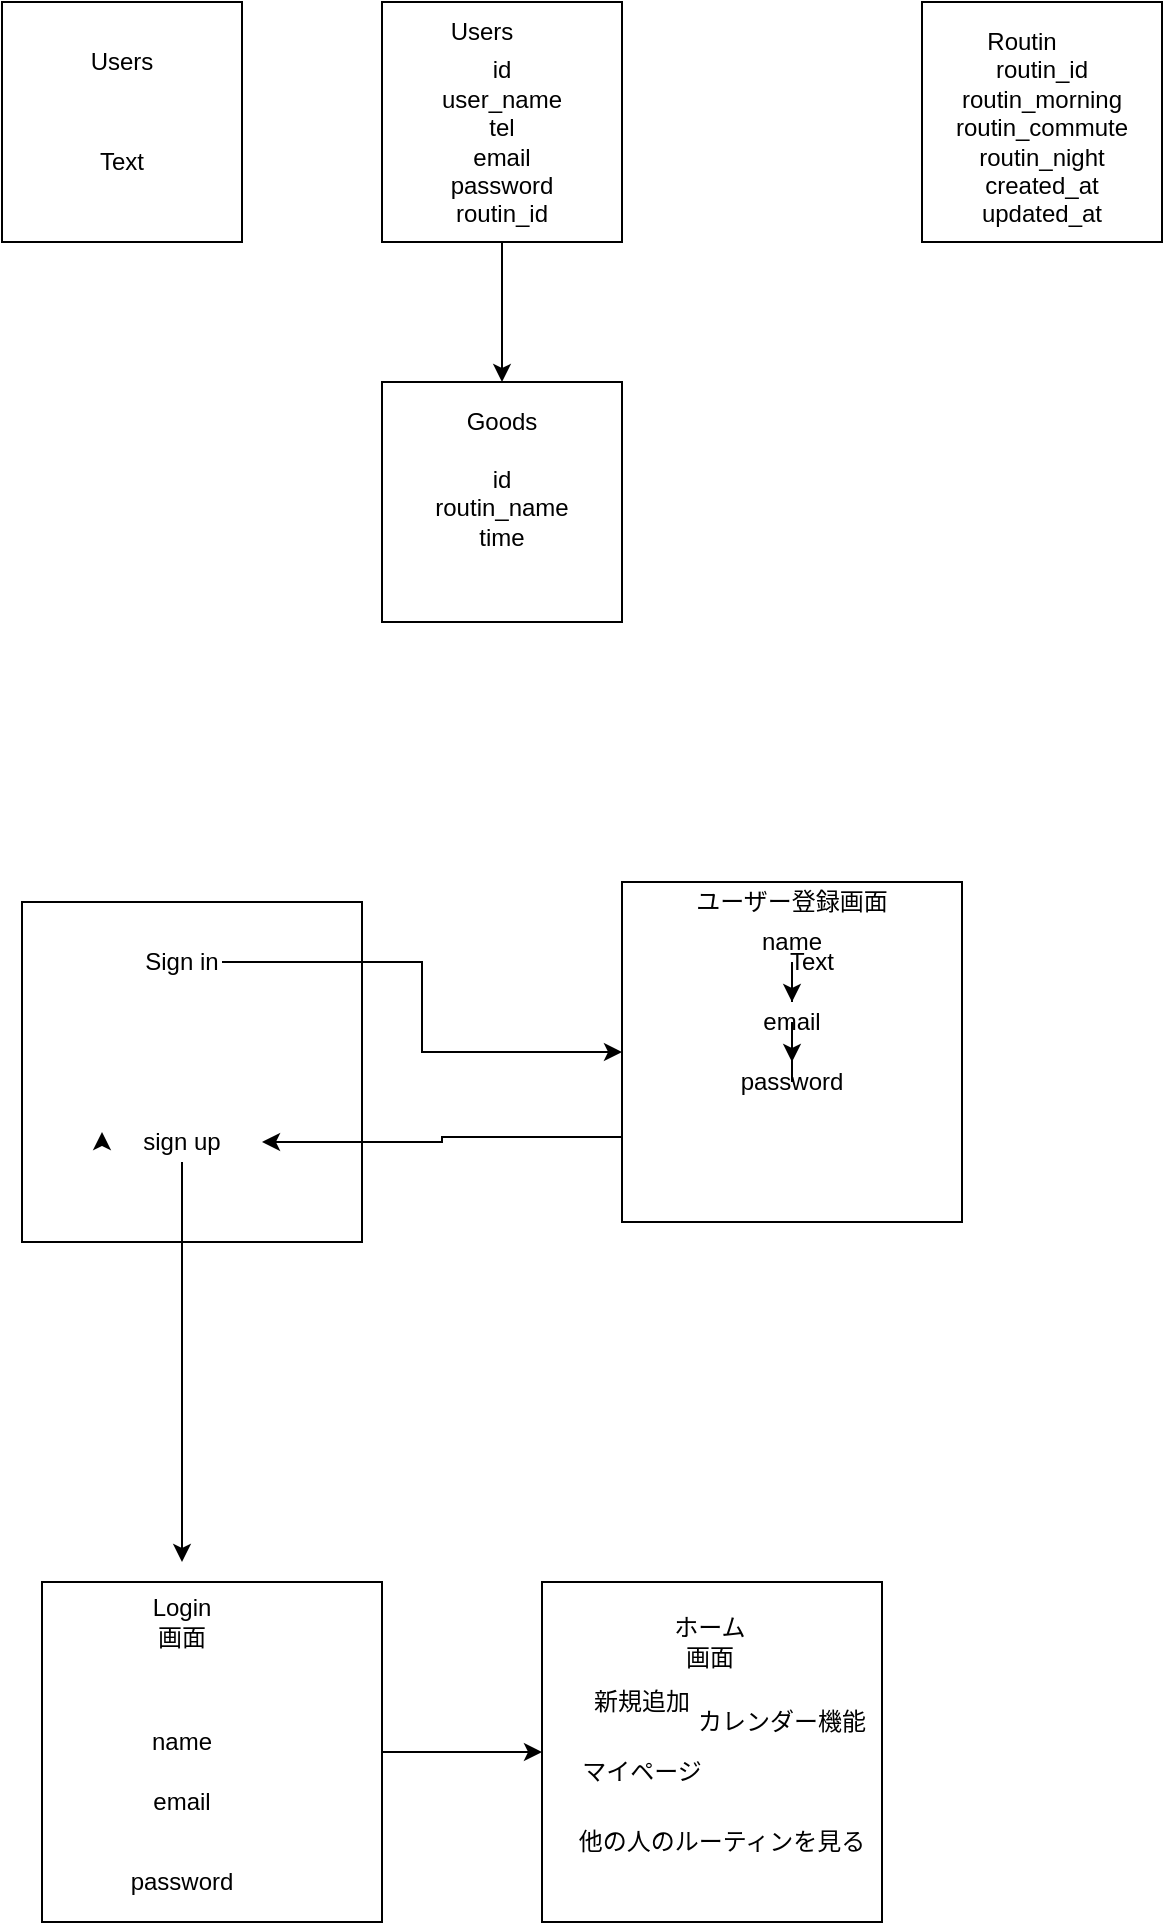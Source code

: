 <mxfile>
    <diagram id="RTgbkNhuHJBiowJRjGqS" name="ページ1">
        <mxGraphModel dx="752" dy="1749" grid="1" gridSize="10" guides="1" tooltips="1" connect="1" arrows="1" fold="1" page="1" pageScale="1" pageWidth="827" pageHeight="1169" math="0" shadow="0">
            <root>
                <mxCell id="0"/>
                <mxCell id="1" parent="0"/>
                <mxCell id="6" style="edgeStyle=orthogonalEdgeStyle;rounded=0;orthogonalLoop=1;jettySize=auto;html=1;fontFamily=Helvetica;" edge="1" parent="1" source="4" target="5">
                    <mxGeometry relative="1" as="geometry"/>
                </mxCell>
                <mxCell id="4" value="Text" style="text;html=1;strokeColor=none;fillColor=none;align=center;verticalAlign=middle;whiteSpace=wrap;rounded=0;fontFamily=Helvetica;" vertex="1" parent="1">
                    <mxGeometry x="150" y="-380" width="40" height="30" as="geometry"/>
                </mxCell>
                <mxCell id="5" value="" style="whiteSpace=wrap;html=1;aspect=fixed;fontFamily=Helvetica;" vertex="1" parent="1">
                    <mxGeometry x="80" y="-410" width="120" height="120" as="geometry"/>
                </mxCell>
                <mxCell id="7" value="Users" style="text;html=1;strokeColor=none;fillColor=none;align=center;verticalAlign=middle;whiteSpace=wrap;rounded=0;fontFamily=Helvetica;" vertex="1" parent="1">
                    <mxGeometry x="120" y="-390" width="40" height="20" as="geometry"/>
                </mxCell>
                <mxCell id="8" value="Text" style="text;html=1;strokeColor=none;fillColor=none;align=center;verticalAlign=middle;whiteSpace=wrap;rounded=0;fontFamily=Helvetica;" vertex="1" parent="1">
                    <mxGeometry x="80" y="-370" width="120" height="80" as="geometry"/>
                </mxCell>
                <mxCell id="11" value="" style="whiteSpace=wrap;html=1;aspect=fixed;fontFamily=Helvetica;" vertex="1" parent="1">
                    <mxGeometry x="540" y="-410" width="120" height="120" as="geometry"/>
                </mxCell>
                <mxCell id="12" value="Routin" style="text;html=1;strokeColor=none;fillColor=none;align=center;verticalAlign=middle;whiteSpace=wrap;rounded=0;fontFamily=Helvetica;" vertex="1" parent="1">
                    <mxGeometry x="570" y="-400" width="40" height="20" as="geometry"/>
                </mxCell>
                <mxCell id="14" style="edgeStyle=orthogonalEdgeStyle;rounded=0;orthogonalLoop=1;jettySize=auto;html=1;fontFamily=Helvetica;" edge="1" parent="1" source="15" target="16">
                    <mxGeometry relative="1" as="geometry"/>
                </mxCell>
                <mxCell id="15" value="Text" style="text;html=1;strokeColor=none;fillColor=none;align=center;verticalAlign=middle;whiteSpace=wrap;rounded=0;fontFamily=Helvetica;" vertex="1" parent="1">
                    <mxGeometry x="290" y="-200" width="40" height="30" as="geometry"/>
                </mxCell>
                <mxCell id="16" value="" style="whiteSpace=wrap;html=1;aspect=fixed;fontFamily=Helvetica;" vertex="1" parent="1">
                    <mxGeometry x="270" y="-220" width="120" height="120" as="geometry"/>
                </mxCell>
                <mxCell id="18" value="id&lt;br&gt;routin_name&lt;br&gt;time&lt;br&gt;&lt;br&gt;" style="text;html=1;strokeColor=none;fillColor=none;align=center;verticalAlign=middle;whiteSpace=wrap;rounded=0;fontFamily=Helvetica;" vertex="1" parent="1">
                    <mxGeometry x="270" y="-190" width="120" height="80" as="geometry"/>
                </mxCell>
                <mxCell id="19" style="edgeStyle=orthogonalEdgeStyle;rounded=0;orthogonalLoop=1;jettySize=auto;html=1;fontFamily=Helvetica;" edge="1" parent="1" source="20" target="21">
                    <mxGeometry relative="1" as="geometry"/>
                </mxCell>
                <mxCell id="20" value="Text" style="text;html=1;strokeColor=none;fillColor=none;align=center;verticalAlign=middle;whiteSpace=wrap;rounded=0;fontFamily=Helvetica;" vertex="1" parent="1">
                    <mxGeometry x="290" y="-390" width="40" height="30" as="geometry"/>
                </mxCell>
                <mxCell id="28" style="edgeStyle=orthogonalEdgeStyle;rounded=0;orthogonalLoop=1;jettySize=auto;html=1;exitX=0.5;exitY=1;exitDx=0;exitDy=0;entryX=0.5;entryY=0;entryDx=0;entryDy=0;fontFamily=Helvetica;" edge="1" parent="1" source="21" target="16">
                    <mxGeometry relative="1" as="geometry"/>
                </mxCell>
                <mxCell id="21" value="" style="whiteSpace=wrap;html=1;aspect=fixed;fontFamily=Helvetica;" vertex="1" parent="1">
                    <mxGeometry x="270" y="-410" width="120" height="120" as="geometry"/>
                </mxCell>
                <mxCell id="22" value="Users" style="text;html=1;strokeColor=none;fillColor=none;align=center;verticalAlign=middle;whiteSpace=wrap;rounded=0;fontFamily=Helvetica;" vertex="1" parent="1">
                    <mxGeometry x="300" y="-400" width="40" height="10" as="geometry"/>
                </mxCell>
                <mxCell id="23" value="id&lt;br&gt;user_name&lt;br&gt;tel&lt;br&gt;email&lt;br&gt;password&lt;br&gt;routin_id" style="text;html=1;strokeColor=none;fillColor=none;align=center;verticalAlign=middle;whiteSpace=wrap;rounded=0;fontFamily=Helvetica;" vertex="1" parent="1">
                    <mxGeometry x="270" y="-380" width="120" height="80" as="geometry"/>
                </mxCell>
                <mxCell id="24" value="Goods" style="text;html=1;strokeColor=none;fillColor=none;align=center;verticalAlign=middle;whiteSpace=wrap;rounded=0;fontFamily=Helvetica;" vertex="1" parent="1">
                    <mxGeometry x="310" y="-210" width="40" height="20" as="geometry"/>
                </mxCell>
                <mxCell id="27" value="routin_id&lt;br&gt;routin_morning&lt;br&gt;routin_commute&lt;br&gt;routin_night&lt;br&gt;created_at&lt;br&gt;updated_at" style="text;html=1;strokeColor=none;fillColor=none;align=center;verticalAlign=middle;whiteSpace=wrap;rounded=0;fontFamily=Helvetica;" vertex="1" parent="1">
                    <mxGeometry x="555" y="-380" width="90" height="80" as="geometry"/>
                </mxCell>
                <mxCell id="29" value="" style="whiteSpace=wrap;html=1;aspect=fixed;fontFamily=Helvetica;" vertex="1" parent="1">
                    <mxGeometry x="90" y="40" width="170" height="170" as="geometry"/>
                </mxCell>
                <mxCell id="33" style="edgeStyle=orthogonalEdgeStyle;rounded=0;orthogonalLoop=1;jettySize=auto;html=1;exitX=1;exitY=0.5;exitDx=0;exitDy=0;fontFamily=Helvetica;" edge="1" parent="1" source="30" target="34">
                    <mxGeometry relative="1" as="geometry">
                        <mxPoint x="430" y="70" as="targetPoint"/>
                    </mxGeometry>
                </mxCell>
                <mxCell id="30" value="Sign in" style="text;html=1;strokeColor=none;fillColor=none;align=center;verticalAlign=middle;whiteSpace=wrap;rounded=0;fontFamily=Helvetica;" vertex="1" parent="1">
                    <mxGeometry x="150" y="60" width="40" height="20" as="geometry"/>
                </mxCell>
                <mxCell id="42" style="edgeStyle=orthogonalEdgeStyle;rounded=0;orthogonalLoop=1;jettySize=auto;html=1;exitX=0;exitY=0.75;exitDx=0;exitDy=0;fontFamily=Helvetica;" edge="1" parent="1" source="34" target="40">
                    <mxGeometry relative="1" as="geometry">
                        <mxPoint x="270" y="158" as="targetPoint"/>
                    </mxGeometry>
                </mxCell>
                <mxCell id="34" value="" style="whiteSpace=wrap;html=1;aspect=fixed;" vertex="1" parent="1">
                    <mxGeometry x="390" y="30" width="170" height="170" as="geometry"/>
                </mxCell>
                <mxCell id="37" value="" style="edgeStyle=orthogonalEdgeStyle;rounded=0;orthogonalLoop=1;jettySize=auto;html=1;fontFamily=Helvetica;" edge="1" parent="1" source="35" target="36">
                    <mxGeometry relative="1" as="geometry"/>
                </mxCell>
                <mxCell id="35" value="name" style="text;html=1;strokeColor=none;fillColor=none;align=center;verticalAlign=middle;whiteSpace=wrap;rounded=0;fontFamily=Helvetica;" vertex="1" parent="1">
                    <mxGeometry x="455" y="50" width="40" height="20" as="geometry"/>
                </mxCell>
                <mxCell id="39" value="" style="edgeStyle=orthogonalEdgeStyle;rounded=0;orthogonalLoop=1;jettySize=auto;html=1;fontFamily=Helvetica;" edge="1" parent="1" source="36" target="38">
                    <mxGeometry relative="1" as="geometry"/>
                </mxCell>
                <mxCell id="36" value="email" style="text;html=1;strokeColor=none;fillColor=none;align=center;verticalAlign=middle;whiteSpace=wrap;rounded=0;fontFamily=Helvetica;" vertex="1" parent="1">
                    <mxGeometry x="455" y="90" width="40" height="20" as="geometry"/>
                </mxCell>
                <mxCell id="38" value="password" style="text;html=1;strokeColor=none;fillColor=none;align=center;verticalAlign=middle;whiteSpace=wrap;rounded=0;fontFamily=Helvetica;" vertex="1" parent="1">
                    <mxGeometry x="455" y="120" width="40" height="20" as="geometry"/>
                </mxCell>
                <mxCell id="44" style="edgeStyle=orthogonalEdgeStyle;rounded=0;orthogonalLoop=1;jettySize=auto;html=1;fontFamily=Helvetica;" edge="1" parent="1" source="40">
                    <mxGeometry relative="1" as="geometry">
                        <mxPoint x="170" y="370" as="targetPoint"/>
                    </mxGeometry>
                </mxCell>
                <mxCell id="40" value="sign up" style="text;html=1;strokeColor=none;fillColor=none;align=center;verticalAlign=middle;whiteSpace=wrap;rounded=0;fontFamily=Helvetica;" vertex="1" parent="1">
                    <mxGeometry x="130" y="150" width="80" height="20" as="geometry"/>
                </mxCell>
                <mxCell id="41" value="ユーザー登録画面" style="text;html=1;strokeColor=none;fillColor=none;align=center;verticalAlign=middle;whiteSpace=wrap;rounded=0;fontFamily=Helvetica;" vertex="1" parent="1">
                    <mxGeometry x="420" y="30" width="110" height="20" as="geometry"/>
                </mxCell>
                <mxCell id="43" style="edgeStyle=orthogonalEdgeStyle;rounded=0;orthogonalLoop=1;jettySize=auto;html=1;exitX=0;exitY=0.5;exitDx=0;exitDy=0;entryX=0;entryY=0.25;entryDx=0;entryDy=0;fontFamily=Helvetica;" edge="1" parent="1" source="40" target="40">
                    <mxGeometry relative="1" as="geometry"/>
                </mxCell>
                <mxCell id="55" value="" style="edgeStyle=orthogonalEdgeStyle;rounded=0;orthogonalLoop=1;jettySize=auto;html=1;fontFamily=Helvetica;" edge="1" parent="1" source="45" target="54">
                    <mxGeometry relative="1" as="geometry"/>
                </mxCell>
                <mxCell id="45" value="" style="whiteSpace=wrap;html=1;aspect=fixed;fontFamily=Helvetica;" vertex="1" parent="1">
                    <mxGeometry x="100" y="380" width="170" height="170" as="geometry"/>
                </mxCell>
                <mxCell id="46" value="Login 画面" style="text;html=1;strokeColor=none;fillColor=none;align=center;verticalAlign=middle;whiteSpace=wrap;rounded=0;fontFamily=Helvetica;" vertex="1" parent="1">
                    <mxGeometry x="150" y="390" width="40" height="20" as="geometry"/>
                </mxCell>
                <mxCell id="49" value="name" style="text;html=1;strokeColor=none;fillColor=none;align=center;verticalAlign=middle;whiteSpace=wrap;rounded=0;fontFamily=Helvetica;" vertex="1" parent="1">
                    <mxGeometry x="150" y="450" width="40" height="20" as="geometry"/>
                </mxCell>
                <mxCell id="50" value="Text" style="text;html=1;strokeColor=none;fillColor=none;align=center;verticalAlign=middle;whiteSpace=wrap;rounded=0;fontFamily=Helvetica;" vertex="1" parent="1">
                    <mxGeometry x="465" y="60" width="40" height="20" as="geometry"/>
                </mxCell>
                <mxCell id="51" value="password" style="text;html=1;strokeColor=none;fillColor=none;align=center;verticalAlign=middle;whiteSpace=wrap;rounded=0;fontFamily=Helvetica;" vertex="1" parent="1">
                    <mxGeometry x="150" y="520" width="40" height="20" as="geometry"/>
                </mxCell>
                <mxCell id="52" value="email" style="text;html=1;strokeColor=none;fillColor=none;align=center;verticalAlign=middle;whiteSpace=wrap;rounded=0;fontFamily=Helvetica;" vertex="1" parent="1">
                    <mxGeometry x="150" y="480" width="40" height="20" as="geometry"/>
                </mxCell>
                <mxCell id="54" value="" style="whiteSpace=wrap;html=1;aspect=fixed;fontFamily=Helvetica;" vertex="1" parent="1">
                    <mxGeometry x="350" y="380" width="170" height="170" as="geometry"/>
                </mxCell>
                <mxCell id="56" value="ホーム画面" style="text;html=1;strokeColor=none;fillColor=none;align=center;verticalAlign=middle;whiteSpace=wrap;rounded=0;fontFamily=Helvetica;" vertex="1" parent="1">
                    <mxGeometry x="414" y="400" width="40" height="20" as="geometry"/>
                </mxCell>
                <mxCell id="57" value="新規追加" style="text;html=1;strokeColor=none;fillColor=none;align=center;verticalAlign=middle;whiteSpace=wrap;rounded=0;fontFamily=Helvetica;" vertex="1" parent="1">
                    <mxGeometry x="360" y="430" width="80" height="20" as="geometry"/>
                </mxCell>
                <mxCell id="58" value="マイページ" style="text;html=1;strokeColor=none;fillColor=none;align=center;verticalAlign=middle;whiteSpace=wrap;rounded=0;fontFamily=Helvetica;" vertex="1" parent="1">
                    <mxGeometry x="360" y="460" width="80" height="30" as="geometry"/>
                </mxCell>
                <mxCell id="60" value="カレンダー機能" style="text;html=1;strokeColor=none;fillColor=none;align=center;verticalAlign=middle;whiteSpace=wrap;rounded=0;fontFamily=Helvetica;" vertex="1" parent="1">
                    <mxGeometry x="420" y="440" width="100" height="20" as="geometry"/>
                </mxCell>
                <mxCell id="61" value="他の人のルーティンを見る" style="text;html=1;strokeColor=none;fillColor=none;align=center;verticalAlign=middle;whiteSpace=wrap;rounded=0;fontFamily=Helvetica;" vertex="1" parent="1">
                    <mxGeometry x="360" y="500" width="160" height="20" as="geometry"/>
                </mxCell>
            </root>
        </mxGraphModel>
    </diagram>
</mxfile>